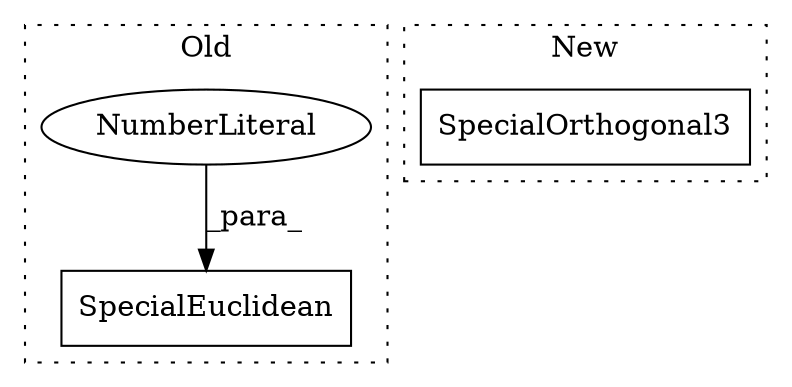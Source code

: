 digraph G {
subgraph cluster0 {
1 [label="SpecialEuclidean" a="32" s="267,285" l="17,1" shape="box"];
3 [label="NumberLiteral" a="34" s="284" l="1" shape="ellipse"];
label = "Old";
style="dotted";
}
subgraph cluster1 {
2 [label="SpecialOrthogonal3" a="32" s="298" l="20" shape="box"];
label = "New";
style="dotted";
}
3 -> 1 [label="_para_"];
}